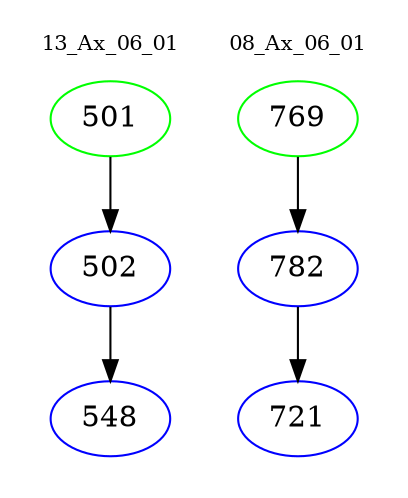 digraph{
subgraph cluster_0 {
color = white
label = "13_Ax_06_01";
fontsize=10;
T0_501 [label="501", color="green"]
T0_501 -> T0_502 [color="black"]
T0_502 [label="502", color="blue"]
T0_502 -> T0_548 [color="black"]
T0_548 [label="548", color="blue"]
}
subgraph cluster_1 {
color = white
label = "08_Ax_06_01";
fontsize=10;
T1_769 [label="769", color="green"]
T1_769 -> T1_782 [color="black"]
T1_782 [label="782", color="blue"]
T1_782 -> T1_721 [color="black"]
T1_721 [label="721", color="blue"]
}
}
